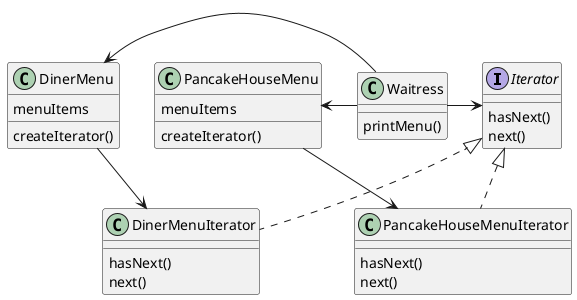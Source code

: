 @startuml
interface Iterator {
hasNext()
next()
}
class PancakeHouseMenuIterator {
hasNext()
next()
}
PancakeHouseMenuIterator ..up|> Iterator
class DinerMenuIterator {
hasNext()
next()
}
DinerMenuIterator ..up|> Iterator

class PancakeHouseMenu {
menuItems
createIterator()
}
PancakeHouseMenu --right> PancakeHouseMenuIterator

class DinerMenu {
menuItems
createIterator()
}
DinerMenu --right> DinerMenuIterator

class Waitress {
printMenu()
}
Waitress --left> PancakeHouseMenu
Waitress --left> DinerMenu
Waitress --right> Iterator

@enduml